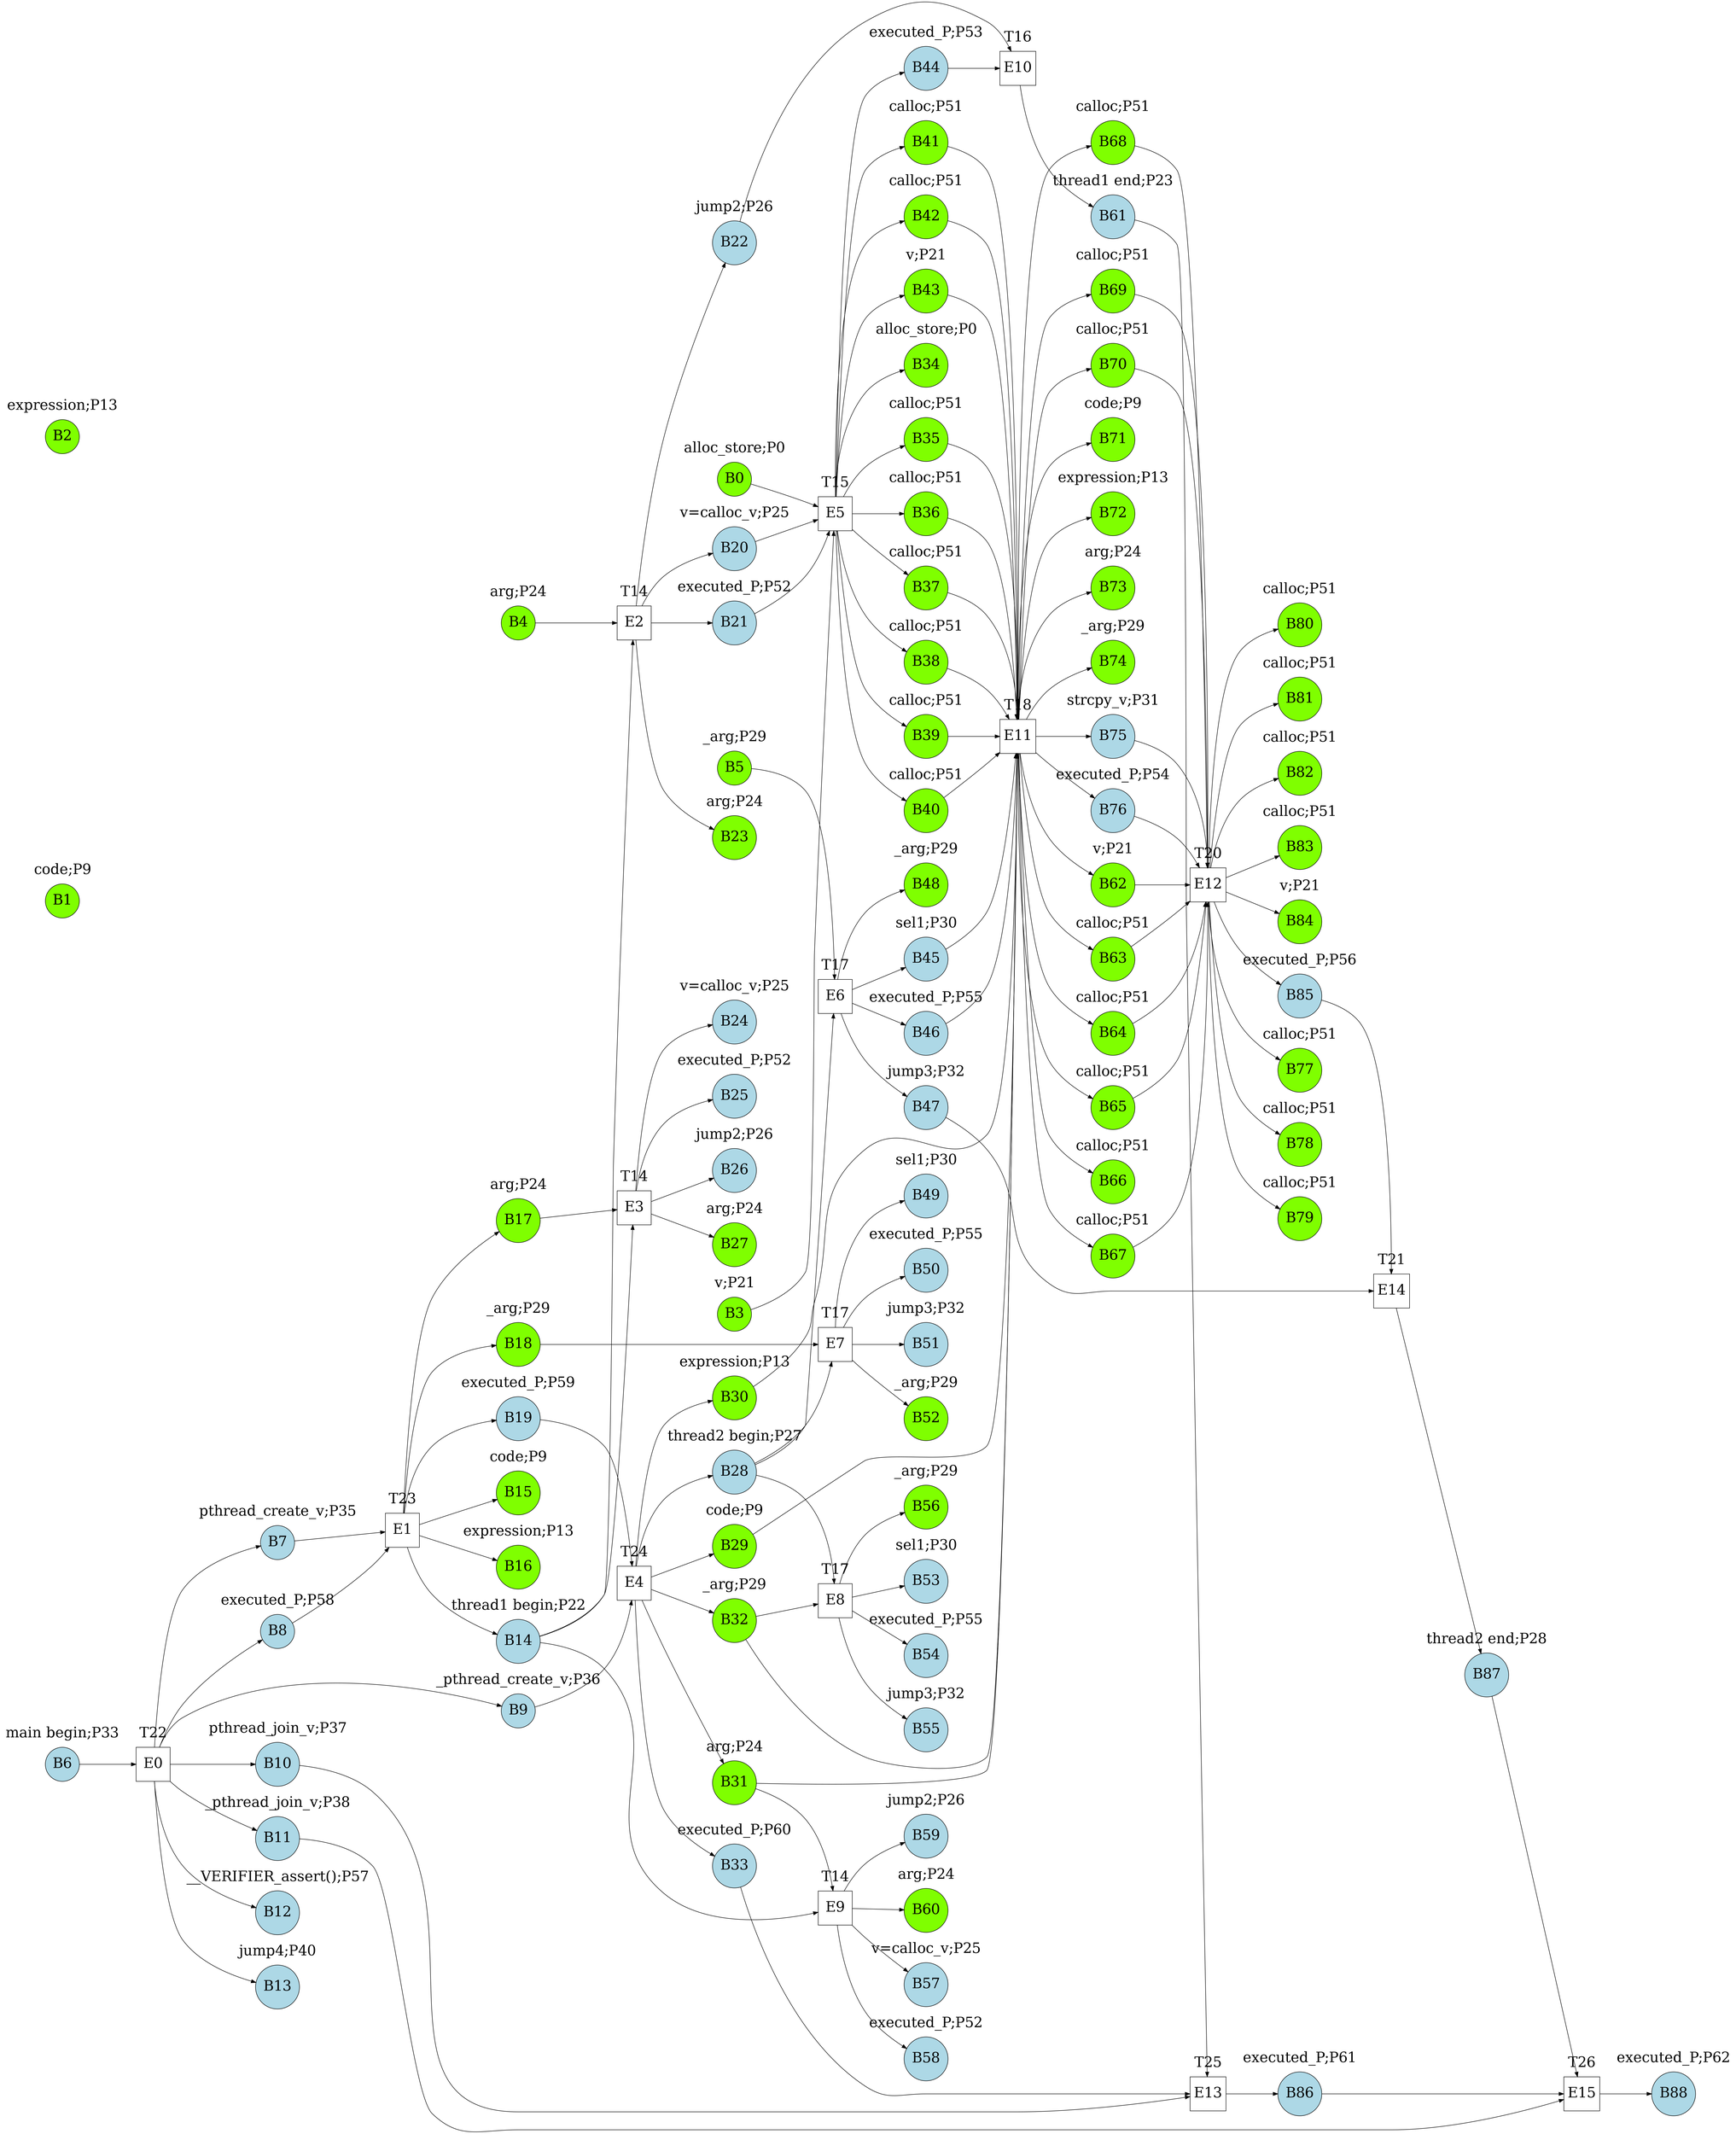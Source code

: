 digraph G{
rankdir = LR
subgraph cluster_B0{fontsize = 30;label="alloc_store;P0";color="white"B0[shape=circle,fontsize = 30,width=1,style="filled",color="black",fillcolor="chartreuse"]}
subgraph cluster_B1{fontsize = 30;label="code;P9";color="white"B1[shape=circle,fontsize = 30,width=1,style="filled",color="black",fillcolor="chartreuse"]}
subgraph cluster_B2{fontsize = 30;label="expression;P13";color="white"B2[shape=circle,fontsize = 30,width=1,style="filled",color="black",fillcolor="chartreuse"]}
subgraph cluster_B3{fontsize = 30;label="v;P21";color="white"B3[shape=circle,fontsize = 30,width=1,style="filled",color="black",fillcolor="chartreuse"]}
subgraph cluster_B4{fontsize = 30;label="arg;P24";color="white"B4[shape=circle,fontsize = 30,width=1,style="filled",color="black",fillcolor="chartreuse"]}
subgraph cluster_B5{fontsize = 30;label="_arg;P29";color="white"B5[shape=circle,fontsize = 30,width=1,style="filled",color="black",fillcolor="chartreuse"]}
subgraph cluster_B6{fontsize = 30;label="main begin;P33";color="white"B6[shape=circle,fontsize = 30,width=1,style="filled",color="black",fillcolor="lightblue"]}
subgraph cluster_B7{fontsize = 30;label="pthread_create_v;P35";color="white"B7[shape=circle,fontsize = 30,width=1,style="filled",color="black",fillcolor="lightblue"]}
subgraph cluster_B8{fontsize = 30;label="executed_P;P58";color="white"B8[shape=circle,fontsize = 30,width=1,style="filled",color="black",fillcolor="lightblue"]}
subgraph cluster_B9{fontsize = 30;label="_pthread_create_v;P36";color="white"B9[shape=circle,fontsize = 30,width=1,style="filled",color="black",fillcolor="lightblue"]}
subgraph cluster_B10{fontsize = 30;label="pthread_join_v;P37";color="white"B10[shape=circle,fontsize = 30,width=1,style="filled",color="black",fillcolor="lightblue"]}
subgraph cluster_B11{fontsize = 30;label="_pthread_join_v;P38";color="white"B11[shape=circle,fontsize = 30,width=1,style="filled",color="black",fillcolor="lightblue"]}
subgraph cluster_B12{fontsize = 30;label="__VERIFIER_assert();P57";color="white"B12[shape=circle,fontsize = 30,width=1,style="filled",color="black",fillcolor="lightblue"]}
subgraph cluster_B13{fontsize = 30;label="jump4;P40";color="white"B13[shape=circle,fontsize = 30,width=1,style="filled",color="black",fillcolor="lightblue"]}
subgraph cluster_B14{fontsize = 30;label="thread1 begin;P22";color="white"B14[shape=circle,fontsize = 30,width=1,style="filled",color="black",fillcolor="lightblue"]}
subgraph cluster_B15{fontsize = 30;label="code;P9";color="white"B15[shape=circle,fontsize = 30,width=1,style="filled",color="black",fillcolor="chartreuse"]}
subgraph cluster_B16{fontsize = 30;label="expression;P13";color="white"B16[shape=circle,fontsize = 30,width=1,style="filled",color="black",fillcolor="chartreuse"]}
subgraph cluster_B17{fontsize = 30;label="arg;P24";color="white"B17[shape=circle,fontsize = 30,width=1,style="filled",color="black",fillcolor="chartreuse"]}
subgraph cluster_B18{fontsize = 30;label="_arg;P29";color="white"B18[shape=circle,fontsize = 30,width=1,style="filled",color="black",fillcolor="chartreuse"]}
subgraph cluster_B19{fontsize = 30;label="executed_P;P59";color="white"B19[shape=circle,fontsize = 30,width=1,style="filled",color="black",fillcolor="lightblue"]}
subgraph cluster_B20{fontsize = 30;label="v=calloc_v;P25";color="white"B20[shape=circle,fontsize = 30,width=1,style="filled",color="black",fillcolor="lightblue"]}
subgraph cluster_B21{fontsize = 30;label="executed_P;P52";color="white"B21[shape=circle,fontsize = 30,width=1,style="filled",color="black",fillcolor="lightblue"]}
subgraph cluster_B22{fontsize = 30;label="jump2;P26";color="white"B22[shape=circle,fontsize = 30,width=1,style="filled",color="black",fillcolor="lightblue"]}
subgraph cluster_B23{fontsize = 30;label="arg;P24";color="white"B23[shape=circle,fontsize = 30,width=1,style="filled",color="black",fillcolor="chartreuse"]}
subgraph cluster_B24{fontsize = 30;label="v=calloc_v;P25";color="white"B24[shape=circle,fontsize = 30,width=1,style="filled",color="black",fillcolor="lightblue"]}
subgraph cluster_B25{fontsize = 30;label="executed_P;P52";color="white"B25[shape=circle,fontsize = 30,width=1,style="filled",color="black",fillcolor="lightblue"]}
subgraph cluster_B26{fontsize = 30;label="jump2;P26";color="white"B26[shape=circle,fontsize = 30,width=1,style="filled",color="black",fillcolor="lightblue"]}
subgraph cluster_B27{fontsize = 30;label="arg;P24";color="white"B27[shape=circle,fontsize = 30,width=1,style="filled",color="black",fillcolor="chartreuse"]}
subgraph cluster_B28{fontsize = 30;label="thread2 begin;P27";color="white"B28[shape=circle,fontsize = 30,width=1,style="filled",color="black",fillcolor="lightblue"]}
subgraph cluster_B29{fontsize = 30;label="code;P9";color="white"B29[shape=circle,fontsize = 30,width=1,style="filled",color="black",fillcolor="chartreuse"]}
subgraph cluster_B30{fontsize = 30;label="expression;P13";color="white"B30[shape=circle,fontsize = 30,width=1,style="filled",color="black",fillcolor="chartreuse"]}
subgraph cluster_B31{fontsize = 30;label="arg;P24";color="white"B31[shape=circle,fontsize = 30,width=1,style="filled",color="black",fillcolor="chartreuse"]}
subgraph cluster_B32{fontsize = 30;label="_arg;P29";color="white"B32[shape=circle,fontsize = 30,width=1,style="filled",color="black",fillcolor="chartreuse"]}
subgraph cluster_B33{fontsize = 30;label="executed_P;P60";color="white"B33[shape=circle,fontsize = 30,width=1,style="filled",color="black",fillcolor="lightblue"]}
subgraph cluster_B34{fontsize = 30;label="alloc_store;P0";color="white"B34[shape=circle,fontsize = 30,width=1,style="filled",color="black",fillcolor="chartreuse"]}
subgraph cluster_B35{fontsize = 30;label="calloc;P51";color="white"B35[shape=circle,fontsize = 30,width=1,style="filled",color="black",fillcolor="chartreuse"]}
subgraph cluster_B36{fontsize = 30;label="calloc;P51";color="white"B36[shape=circle,fontsize = 30,width=1,style="filled",color="black",fillcolor="chartreuse"]}
subgraph cluster_B37{fontsize = 30;label="calloc;P51";color="white"B37[shape=circle,fontsize = 30,width=1,style="filled",color="black",fillcolor="chartreuse"]}
subgraph cluster_B38{fontsize = 30;label="calloc;P51";color="white"B38[shape=circle,fontsize = 30,width=1,style="filled",color="black",fillcolor="chartreuse"]}
subgraph cluster_B39{fontsize = 30;label="calloc;P51";color="white"B39[shape=circle,fontsize = 30,width=1,style="filled",color="black",fillcolor="chartreuse"]}
subgraph cluster_B40{fontsize = 30;label="calloc;P51";color="white"B40[shape=circle,fontsize = 30,width=1,style="filled",color="black",fillcolor="chartreuse"]}
subgraph cluster_B41{fontsize = 30;label="calloc;P51";color="white"B41[shape=circle,fontsize = 30,width=1,style="filled",color="black",fillcolor="chartreuse"]}
subgraph cluster_B42{fontsize = 30;label="calloc;P51";color="white"B42[shape=circle,fontsize = 30,width=1,style="filled",color="black",fillcolor="chartreuse"]}
subgraph cluster_B43{fontsize = 30;label="v;P21";color="white"B43[shape=circle,fontsize = 30,width=1,style="filled",color="black",fillcolor="chartreuse"]}
subgraph cluster_B44{fontsize = 30;label="executed_P;P53";color="white"B44[shape=circle,fontsize = 30,width=1,style="filled",color="black",fillcolor="lightblue"]}
subgraph cluster_B45{fontsize = 30;label="sel1;P30";color="white"B45[shape=circle,fontsize = 30,width=1,style="filled",color="black",fillcolor="lightblue"]}
subgraph cluster_B46{fontsize = 30;label="executed_P;P55";color="white"B46[shape=circle,fontsize = 30,width=1,style="filled",color="black",fillcolor="lightblue"]}
subgraph cluster_B47{fontsize = 30;label="jump3;P32";color="white"B47[shape=circle,fontsize = 30,width=1,style="filled",color="black",fillcolor="lightblue"]}
subgraph cluster_B48{fontsize = 30;label="_arg;P29";color="white"B48[shape=circle,fontsize = 30,width=1,style="filled",color="black",fillcolor="chartreuse"]}
subgraph cluster_B49{fontsize = 30;label="sel1;P30";color="white"B49[shape=circle,fontsize = 30,width=1,style="filled",color="black",fillcolor="lightblue"]}
subgraph cluster_B50{fontsize = 30;label="executed_P;P55";color="white"B50[shape=circle,fontsize = 30,width=1,style="filled",color="black",fillcolor="lightblue"]}
subgraph cluster_B51{fontsize = 30;label="jump3;P32";color="white"B51[shape=circle,fontsize = 30,width=1,style="filled",color="black",fillcolor="lightblue"]}
subgraph cluster_B52{fontsize = 30;label="_arg;P29";color="white"B52[shape=circle,fontsize = 30,width=1,style="filled",color="black",fillcolor="chartreuse"]}
subgraph cluster_B53{fontsize = 30;label="sel1;P30";color="white"B53[shape=circle,fontsize = 30,width=1,style="filled",color="black",fillcolor="lightblue"]}
subgraph cluster_B54{fontsize = 30;label="executed_P;P55";color="white"B54[shape=circle,fontsize = 30,width=1,style="filled",color="black",fillcolor="lightblue"]}
subgraph cluster_B55{fontsize = 30;label="jump3;P32";color="white"B55[shape=circle,fontsize = 30,width=1,style="filled",color="black",fillcolor="lightblue"]}
subgraph cluster_B56{fontsize = 30;label="_arg;P29";color="white"B56[shape=circle,fontsize = 30,width=1,style="filled",color="black",fillcolor="chartreuse"]}
subgraph cluster_B57{fontsize = 30;label="v=calloc_v;P25";color="white"B57[shape=circle,fontsize = 30,width=1,style="filled",color="black",fillcolor="lightblue"]}
subgraph cluster_B58{fontsize = 30;label="executed_P;P52";color="white"B58[shape=circle,fontsize = 30,width=1,style="filled",color="black",fillcolor="lightblue"]}
subgraph cluster_B59{fontsize = 30;label="jump2;P26";color="white"B59[shape=circle,fontsize = 30,width=1,style="filled",color="black",fillcolor="lightblue"]}
subgraph cluster_B60{fontsize = 30;label="arg;P24";color="white"B60[shape=circle,fontsize = 30,width=1,style="filled",color="black",fillcolor="chartreuse"]}
subgraph cluster_B61{fontsize = 30;label="thread1 end;P23";color="white"B61[shape=circle,fontsize = 30,width=1,style="filled",color="black",fillcolor="lightblue"]}
subgraph cluster_B62{fontsize = 30;label="v;P21";color="white"B62[shape=circle,fontsize = 30,width=1,style="filled",color="black",fillcolor="chartreuse"]}
subgraph cluster_B63{fontsize = 30;label="calloc;P51";color="white"B63[shape=circle,fontsize = 30,width=1,style="filled",color="black",fillcolor="chartreuse"]}
subgraph cluster_B64{fontsize = 30;label="calloc;P51";color="white"B64[shape=circle,fontsize = 30,width=1,style="filled",color="black",fillcolor="chartreuse"]}
subgraph cluster_B65{fontsize = 30;label="calloc;P51";color="white"B65[shape=circle,fontsize = 30,width=1,style="filled",color="black",fillcolor="chartreuse"]}
subgraph cluster_B66{fontsize = 30;label="calloc;P51";color="white"B66[shape=circle,fontsize = 30,width=1,style="filled",color="black",fillcolor="chartreuse"]}
subgraph cluster_B67{fontsize = 30;label="calloc;P51";color="white"B67[shape=circle,fontsize = 30,width=1,style="filled",color="black",fillcolor="chartreuse"]}
subgraph cluster_B68{fontsize = 30;label="calloc;P51";color="white"B68[shape=circle,fontsize = 30,width=1,style="filled",color="black",fillcolor="chartreuse"]}
subgraph cluster_B69{fontsize = 30;label="calloc;P51";color="white"B69[shape=circle,fontsize = 30,width=1,style="filled",color="black",fillcolor="chartreuse"]}
subgraph cluster_B70{fontsize = 30;label="calloc;P51";color="white"B70[shape=circle,fontsize = 30,width=1,style="filled",color="black",fillcolor="chartreuse"]}
subgraph cluster_B71{fontsize = 30;label="code;P9";color="white"B71[shape=circle,fontsize = 30,width=1,style="filled",color="black",fillcolor="chartreuse"]}
subgraph cluster_B72{fontsize = 30;label="expression;P13";color="white"B72[shape=circle,fontsize = 30,width=1,style="filled",color="black",fillcolor="chartreuse"]}
subgraph cluster_B73{fontsize = 30;label="arg;P24";color="white"B73[shape=circle,fontsize = 30,width=1,style="filled",color="black",fillcolor="chartreuse"]}
subgraph cluster_B74{fontsize = 30;label="_arg;P29";color="white"B74[shape=circle,fontsize = 30,width=1,style="filled",color="black",fillcolor="chartreuse"]}
subgraph cluster_B75{fontsize = 30;label="strcpy_v;P31";color="white"B75[shape=circle,fontsize = 30,width=1,style="filled",color="black",fillcolor="lightblue"]}
subgraph cluster_B76{fontsize = 30;label="executed_P;P54";color="white"B76[shape=circle,fontsize = 30,width=1,style="filled",color="black",fillcolor="lightblue"]}
subgraph cluster_B77{fontsize = 30;label="calloc;P51";color="white"B77[shape=circle,fontsize = 30,width=1,style="filled",color="black",fillcolor="chartreuse"]}
subgraph cluster_B78{fontsize = 30;label="calloc;P51";color="white"B78[shape=circle,fontsize = 30,width=1,style="filled",color="black",fillcolor="chartreuse"]}
subgraph cluster_B79{fontsize = 30;label="calloc;P51";color="white"B79[shape=circle,fontsize = 30,width=1,style="filled",color="black",fillcolor="chartreuse"]}
subgraph cluster_B80{fontsize = 30;label="calloc;P51";color="white"B80[shape=circle,fontsize = 30,width=1,style="filled",color="black",fillcolor="chartreuse"]}
subgraph cluster_B81{fontsize = 30;label="calloc;P51";color="white"B81[shape=circle,fontsize = 30,width=1,style="filled",color="black",fillcolor="chartreuse"]}
subgraph cluster_B82{fontsize = 30;label="calloc;P51";color="white"B82[shape=circle,fontsize = 30,width=1,style="filled",color="black",fillcolor="chartreuse"]}
subgraph cluster_B83{fontsize = 30;label="calloc;P51";color="white"B83[shape=circle,fontsize = 30,width=1,style="filled",color="black",fillcolor="chartreuse"]}
subgraph cluster_B84{fontsize = 30;label="v;P21";color="white"B84[shape=circle,fontsize = 30,width=1,style="filled",color="black",fillcolor="chartreuse"]}
subgraph cluster_B85{fontsize = 30;label="executed_P;P56";color="white"B85[shape=circle,fontsize = 30,width=1,style="filled",color="black",fillcolor="lightblue"]}
subgraph cluster_B86{fontsize = 30;label="executed_P;P61";color="white"B86[shape=circle,fontsize = 30,width=1,style="filled",color="black",fillcolor="lightblue"]}
subgraph cluster_B87{fontsize = 30;label="thread2 end;P28";color="white"B87[shape=circle,fontsize = 30,width=1,style="filled",color="black",fillcolor="lightblue"]}
subgraph cluster_B88{fontsize = 30;label="executed_P;P62";color="white"B88[shape=circle,fontsize = 30,width=1,style="filled",color="black",fillcolor="lightblue"]}
subgraph cluster_E0{fontsize = 30;label="T22";color="white"E0[shape=box,fontsize = 30,width=1,height=1]}
subgraph cluster_E1{fontsize = 30;label="T23";color="white"E1[shape=box,fontsize = 30,width=1,height=1]}
subgraph cluster_E2{fontsize = 30;label="T14";color="white"E2[shape=box,fontsize = 30,width=1,height=1]}
subgraph cluster_E3{fontsize = 30;label="T14";color="white"E3[shape=box,fontsize = 30,width=1,height=1]}
subgraph cluster_E4{fontsize = 30;label="T24";color="white"E4[shape=box,fontsize = 30,width=1,height=1]}
subgraph cluster_E5{fontsize = 30;label="T15";color="white"E5[shape=box,fontsize = 30,width=1,height=1]}
subgraph cluster_E6{fontsize = 30;label="T17";color="white"E6[shape=box,fontsize = 30,width=1,height=1]}
subgraph cluster_E7{fontsize = 30;label="T17";color="white"E7[shape=box,fontsize = 30,width=1,height=1]}
subgraph cluster_E8{fontsize = 30;label="T17";color="white"E8[shape=box,fontsize = 30,width=1,height=1]}
subgraph cluster_E9{fontsize = 30;label="T14";color="white"E9[shape=box,fontsize = 30,width=1,height=1]}
subgraph cluster_E10{fontsize = 30;label="T16";color="white"E10[shape=box,fontsize = 30,width=1,height=1]}
subgraph cluster_E11{fontsize = 30;label="T18";color="white"E11[shape=box,fontsize = 30,width=1,height=1]}
subgraph cluster_E12{fontsize = 30;label="T20";color="white"E12[shape=box,fontsize = 30,width=1,height=1]}
subgraph cluster_E13{fontsize = 30;label="T25";color="white"E13[shape=box,fontsize = 30,width=1,height=1]}
subgraph cluster_E14{fontsize = 30;label="T21";color="white"E14[shape=box,fontsize = 30,width=1,height=1]}
subgraph cluster_E15{fontsize = 30;label="T26";color="white"E15[shape=box,fontsize = 30,width=1,height=1]}
B6->E0[label=""]
E0->B7[label=""]
E0->B8[label=""]
E0->B9[label=""]
E0->B10[label=""]
E0->B11[label=""]
E0->B12[label=""]
E0->B13[label=""]
B7->E1[label=""]
B8->E1[label=""]
E1->B14[label=""]
E1->B15[label=""]
E1->B16[label=""]
E1->B17[label=""]
E1->B18[label=""]
E1->B19[label=""]
B14->E2[label=""]
B4->E2[label=""]
E2->B20[label=""]
E2->B21[label=""]
E2->B22[label=""]
E2->B23[label=""]
B14->E3[label=""]
B17->E3[label=""]
E3->B24[label=""]
E3->B25[label=""]
E3->B26[label=""]
E3->B27[label=""]
B9->E4[label=""]
B19->E4[label=""]
E4->B28[label=""]
E4->B29[label=""]
E4->B30[label=""]
E4->B31[label=""]
E4->B32[label=""]
E4->B33[label=""]
B20->E5[label=""]
B0->E5[label=""]
B3->E5[label=""]
B21->E5[label=""]
E5->B34[label=""]
E5->B35[label=""]
E5->B36[label=""]
E5->B37[label=""]
E5->B38[label=""]
E5->B39[label=""]
E5->B40[label=""]
E5->B41[label=""]
E5->B42[label=""]
E5->B43[label=""]
E5->B44[label=""]
B28->E6[label=""]
B5->E6[label=""]
E6->B45[label=""]
E6->B46[label=""]
E6->B47[label=""]
E6->B48[label=""]
B28->E7[label=""]
B18->E7[label=""]
E7->B49[label=""]
E7->B50[label=""]
E7->B51[label=""]
E7->B52[label=""]
B28->E8[label=""]
B32->E8[label=""]
E8->B53[label=""]
E8->B54[label=""]
E8->B55[label=""]
E8->B56[label=""]
B14->E9[label=""]
B31->E9[label=""]
E9->B57[label=""]
E9->B58[label=""]
E9->B59[label=""]
E9->B60[label=""]
B22->E10[label=""]
B44->E10[label=""]
E10->B61[label=""]
B45->E11[label=""]
B43->E11[label=""]
B35->E11[label=""]
B36->E11[label=""]
B37->E11[label=""]
B38->E11[label=""]
B39->E11[label=""]
B40->E11[label=""]
B41->E11[label=""]
B42->E11[label=""]
B29->E11[label=""]
B30->E11[label=""]
B31->E11[label=""]
B32->E11[label=""]
B46->E11[label=""]
E11->B62[label=""]
E11->B63[label=""]
E11->B64[label=""]
E11->B65[label=""]
E11->B66[label=""]
E11->B67[label=""]
E11->B68[label=""]
E11->B69[label=""]
E11->B70[label=""]
E11->B71[label=""]
E11->B72[label=""]
E11->B73[label=""]
E11->B74[label=""]
E11->B75[label=""]
E11->B76[label=""]
B75->E12[label=""]
B70->E12[label=""]
B69->E12[label=""]
B68->E12[label=""]
B67->E12[label=""]
B65->E12[label=""]
B64->E12[label=""]
B63->E12[label=""]
B62->E12[label=""]
B76->E12[label=""]
E12->B77[label=""]
E12->B78[label=""]
E12->B79[label=""]
E12->B80[label=""]
E12->B81[label=""]
E12->B82[label=""]
E12->B83[label=""]
E12->B84[label=""]
E12->B85[label=""]
B10->E13[label=""]
B61->E13[label=""]
B33->E13[label=""]
E13->B86[label=""]
B47->E14[label=""]
B85->E14[label=""]
E14->B87[label=""]
B11->E15[label=""]
B87->E15[label=""]
B86->E15[label=""]
E15->B88[label=""]
}
